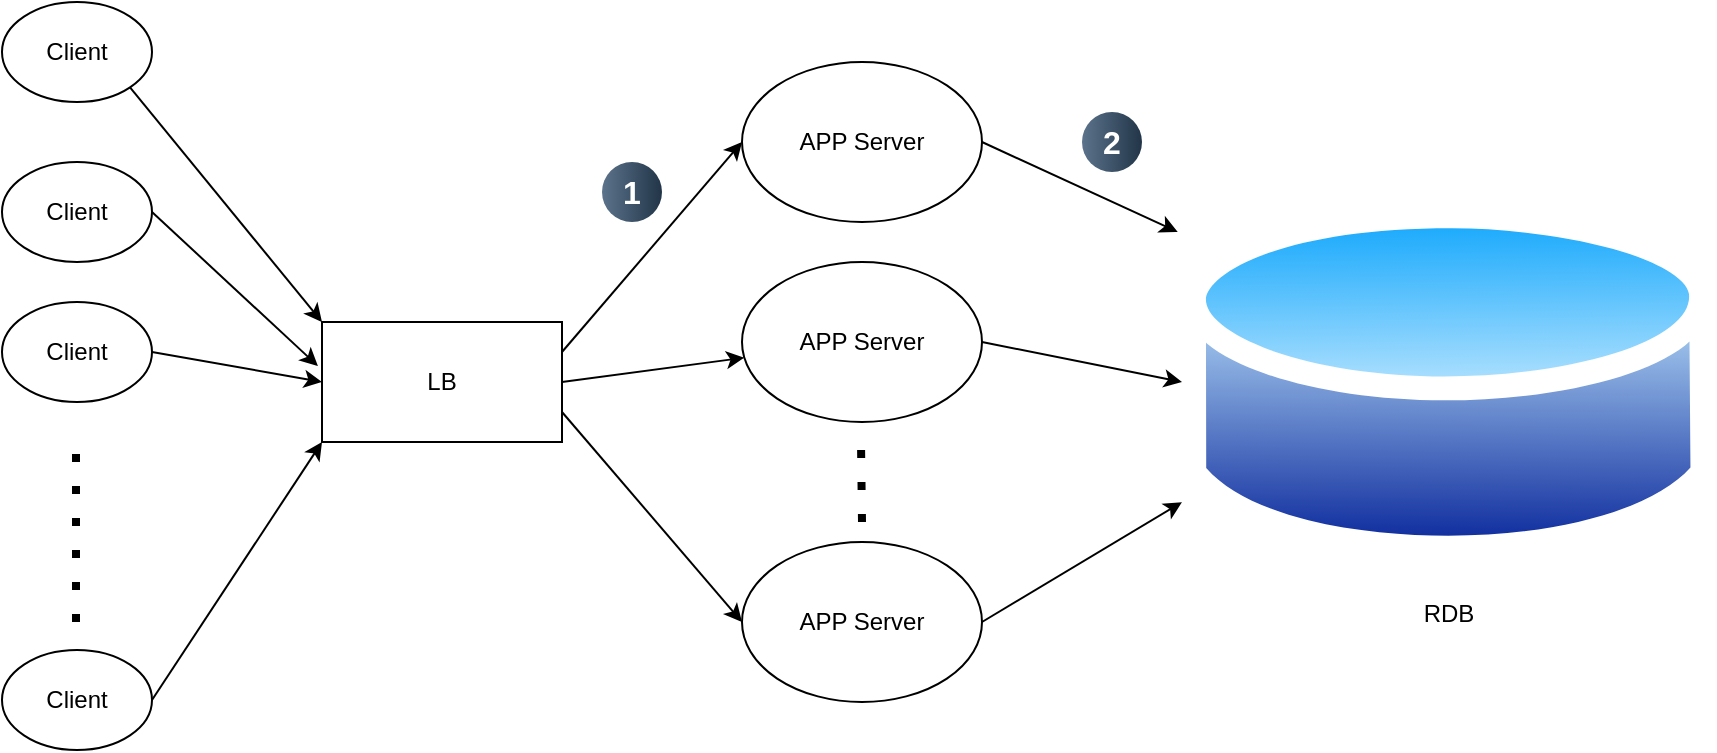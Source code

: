 <mxfile version="24.7.7">
  <diagram name="페이지-1" id="fw9UuDuVN_rB80naxK8s">
    <mxGraphModel dx="2074" dy="1121" grid="1" gridSize="10" guides="1" tooltips="1" connect="1" arrows="1" fold="1" page="1" pageScale="1" pageWidth="1169" pageHeight="827" math="0" shadow="0">
      <root>
        <mxCell id="0" />
        <mxCell id="1" parent="0" />
        <mxCell id="5jKRoTB6IzOukznULLT--3" value="Client" style="ellipse;whiteSpace=wrap;html=1;" vertex="1" parent="1">
          <mxGeometry x="80" y="40" width="75" height="50" as="geometry" />
        </mxCell>
        <mxCell id="5jKRoTB6IzOukznULLT--7" value="Client" style="ellipse;whiteSpace=wrap;html=1;" vertex="1" parent="1">
          <mxGeometry x="80" y="120" width="75" height="50" as="geometry" />
        </mxCell>
        <mxCell id="5jKRoTB6IzOukznULLT--8" value="Client" style="ellipse;whiteSpace=wrap;html=1;" vertex="1" parent="1">
          <mxGeometry x="80" y="190" width="75" height="50" as="geometry" />
        </mxCell>
        <mxCell id="5jKRoTB6IzOukznULLT--9" value="Client" style="ellipse;whiteSpace=wrap;html=1;" vertex="1" parent="1">
          <mxGeometry x="80" y="364" width="75" height="50" as="geometry" />
        </mxCell>
        <mxCell id="5jKRoTB6IzOukznULLT--10" value="" style="endArrow=none;dashed=1;html=1;dashPattern=1 3;strokeWidth=4;rounded=0;" edge="1" parent="1">
          <mxGeometry width="50" height="50" relative="1" as="geometry">
            <mxPoint x="117" y="350" as="sourcePoint" />
            <mxPoint x="117" y="260" as="targetPoint" />
          </mxGeometry>
        </mxCell>
        <mxCell id="5jKRoTB6IzOukznULLT--12" value="APP Server" style="ellipse;whiteSpace=wrap;html=1;" vertex="1" parent="1">
          <mxGeometry x="450" y="70" width="120" height="80" as="geometry" />
        </mxCell>
        <mxCell id="5jKRoTB6IzOukznULLT--13" value="LB" style="rounded=0;whiteSpace=wrap;html=1;" vertex="1" parent="1">
          <mxGeometry x="240" y="200" width="120" height="60" as="geometry" />
        </mxCell>
        <mxCell id="5jKRoTB6IzOukznULLT--14" value="RDB" style="image;aspect=fixed;perimeter=ellipsePerimeter;html=1;align=center;shadow=0;dashed=0;spacingTop=3;image=img/lib/active_directory/database.svg;" vertex="1" parent="1">
          <mxGeometry x="670" y="131.5" width="266.22" height="197" as="geometry" />
        </mxCell>
        <mxCell id="5jKRoTB6IzOukznULLT--15" value="APP Server" style="ellipse;whiteSpace=wrap;html=1;" vertex="1" parent="1">
          <mxGeometry x="450" y="170" width="120" height="80" as="geometry" />
        </mxCell>
        <mxCell id="5jKRoTB6IzOukznULLT--16" value="APP Server" style="ellipse;whiteSpace=wrap;html=1;" vertex="1" parent="1">
          <mxGeometry x="450" y="310" width="120" height="80" as="geometry" />
        </mxCell>
        <mxCell id="5jKRoTB6IzOukznULLT--17" value="" style="endArrow=none;dashed=1;html=1;dashPattern=1 3;strokeWidth=4;rounded=0;" edge="1" parent="1">
          <mxGeometry width="50" height="50" relative="1" as="geometry">
            <mxPoint x="510" y="300" as="sourcePoint" />
            <mxPoint x="509.5" y="260" as="targetPoint" />
          </mxGeometry>
        </mxCell>
        <mxCell id="5jKRoTB6IzOukznULLT--18" value="" style="endArrow=classic;html=1;rounded=0;exitX=1;exitY=1;exitDx=0;exitDy=0;entryX=0;entryY=0;entryDx=0;entryDy=0;" edge="1" parent="1" source="5jKRoTB6IzOukznULLT--3" target="5jKRoTB6IzOukznULLT--13">
          <mxGeometry width="50" height="50" relative="1" as="geometry">
            <mxPoint x="170" y="70" as="sourcePoint" />
            <mxPoint x="230" y="220" as="targetPoint" />
          </mxGeometry>
        </mxCell>
        <mxCell id="5jKRoTB6IzOukznULLT--19" value="" style="endArrow=classic;html=1;rounded=0;exitX=1;exitY=0.5;exitDx=0;exitDy=0;entryX=-0.017;entryY=0.367;entryDx=0;entryDy=0;entryPerimeter=0;" edge="1" parent="1" source="5jKRoTB6IzOukznULLT--7" target="5jKRoTB6IzOukznULLT--13">
          <mxGeometry width="50" height="50" relative="1" as="geometry">
            <mxPoint x="170" y="270" as="sourcePoint" />
            <mxPoint x="266" y="387" as="targetPoint" />
          </mxGeometry>
        </mxCell>
        <mxCell id="5jKRoTB6IzOukznULLT--20" value="" style="endArrow=classic;html=1;rounded=0;exitX=1;exitY=0.5;exitDx=0;exitDy=0;entryX=0;entryY=0.5;entryDx=0;entryDy=0;" edge="1" parent="1" source="5jKRoTB6IzOukznULLT--8" target="5jKRoTB6IzOukznULLT--13">
          <mxGeometry width="50" height="50" relative="1" as="geometry">
            <mxPoint x="200" y="300" as="sourcePoint" />
            <mxPoint x="296" y="417" as="targetPoint" />
          </mxGeometry>
        </mxCell>
        <mxCell id="5jKRoTB6IzOukznULLT--21" value="" style="endArrow=classic;html=1;rounded=0;exitX=1;exitY=0.5;exitDx=0;exitDy=0;entryX=0;entryY=1;entryDx=0;entryDy=0;" edge="1" parent="1" source="5jKRoTB6IzOukznULLT--9" target="5jKRoTB6IzOukznULLT--13">
          <mxGeometry width="50" height="50" relative="1" as="geometry">
            <mxPoint x="200" y="355" as="sourcePoint" />
            <mxPoint x="296" y="472" as="targetPoint" />
          </mxGeometry>
        </mxCell>
        <mxCell id="5jKRoTB6IzOukznULLT--22" value="" style="endArrow=classic;html=1;rounded=0;exitX=1;exitY=0.25;exitDx=0;exitDy=0;entryX=0;entryY=0.5;entryDx=0;entryDy=0;" edge="1" parent="1" source="5jKRoTB6IzOukznULLT--13" target="5jKRoTB6IzOukznULLT--12">
          <mxGeometry width="50" height="50" relative="1" as="geometry">
            <mxPoint x="380" y="83" as="sourcePoint" />
            <mxPoint x="476" y="200" as="targetPoint" />
          </mxGeometry>
        </mxCell>
        <mxCell id="5jKRoTB6IzOukznULLT--23" value="" style="endArrow=classic;html=1;rounded=0;exitX=1;exitY=0.5;exitDx=0;exitDy=0;" edge="1" parent="1" source="5jKRoTB6IzOukznULLT--13" target="5jKRoTB6IzOukznULLT--15">
          <mxGeometry width="50" height="50" relative="1" as="geometry">
            <mxPoint x="194" y="133" as="sourcePoint" />
            <mxPoint x="290" y="250" as="targetPoint" />
          </mxGeometry>
        </mxCell>
        <mxCell id="5jKRoTB6IzOukznULLT--24" value="" style="endArrow=classic;html=1;rounded=0;exitX=1;exitY=0.75;exitDx=0;exitDy=0;entryX=0;entryY=0.5;entryDx=0;entryDy=0;" edge="1" parent="1" source="5jKRoTB6IzOukznULLT--13" target="5jKRoTB6IzOukznULLT--16">
          <mxGeometry width="50" height="50" relative="1" as="geometry">
            <mxPoint x="204" y="143" as="sourcePoint" />
            <mxPoint x="300" y="260" as="targetPoint" />
          </mxGeometry>
        </mxCell>
        <mxCell id="5jKRoTB6IzOukznULLT--25" value="" style="endArrow=classic;html=1;rounded=0;exitX=1;exitY=0.5;exitDx=0;exitDy=0;entryX=-0.008;entryY=0.119;entryDx=0;entryDy=0;entryPerimeter=0;" edge="1" parent="1" source="5jKRoTB6IzOukznULLT--12" target="5jKRoTB6IzOukznULLT--14">
          <mxGeometry width="50" height="50" relative="1" as="geometry">
            <mxPoint x="214" y="153" as="sourcePoint" />
            <mxPoint x="310" y="270" as="targetPoint" />
          </mxGeometry>
        </mxCell>
        <mxCell id="5jKRoTB6IzOukznULLT--26" value="" style="endArrow=classic;html=1;rounded=0;exitX=1;exitY=0.5;exitDx=0;exitDy=0;entryX=0;entryY=0.5;entryDx=0;entryDy=0;" edge="1" parent="1" source="5jKRoTB6IzOukznULLT--15" target="5jKRoTB6IzOukznULLT--14">
          <mxGeometry width="50" height="50" relative="1" as="geometry">
            <mxPoint x="224" y="163" as="sourcePoint" />
            <mxPoint x="320" y="280" as="targetPoint" />
          </mxGeometry>
        </mxCell>
        <mxCell id="5jKRoTB6IzOukznULLT--27" value="" style="endArrow=classic;html=1;rounded=0;exitX=1;exitY=0.5;exitDx=0;exitDy=0;entryX=0;entryY=0.805;entryDx=0;entryDy=0;entryPerimeter=0;" edge="1" parent="1" source="5jKRoTB6IzOukznULLT--16" target="5jKRoTB6IzOukznULLT--14">
          <mxGeometry width="50" height="50" relative="1" as="geometry">
            <mxPoint x="234" y="173" as="sourcePoint" />
            <mxPoint x="330" y="290" as="targetPoint" />
          </mxGeometry>
        </mxCell>
        <mxCell id="5jKRoTB6IzOukznULLT--33" value="1" style="ellipse;whiteSpace=wrap;html=1;aspect=fixed;rotation=0;gradientColor=#223548;strokeColor=none;gradientDirection=east;fillColor=#5b738b;rounded=0;pointerEvents=0;fontFamily=Helvetica;fontSize=16;fontColor=#FFFFFF;spacingTop=4;spacingBottom=4;spacingLeft=4;spacingRight=4;points=[];fontStyle=1" vertex="1" parent="1">
          <mxGeometry x="380" y="120" width="30" height="30" as="geometry" />
        </mxCell>
        <mxCell id="5jKRoTB6IzOukznULLT--34" value="2" style="ellipse;whiteSpace=wrap;html=1;aspect=fixed;rotation=0;gradientColor=#223548;strokeColor=none;gradientDirection=east;fillColor=#5b738b;rounded=0;pointerEvents=0;fontFamily=Helvetica;fontSize=16;fontColor=#FFFFFF;spacingTop=4;spacingBottom=4;spacingLeft=4;spacingRight=4;points=[];fontStyle=1" vertex="1" parent="1">
          <mxGeometry x="620" y="95" width="30" height="30" as="geometry" />
        </mxCell>
      </root>
    </mxGraphModel>
  </diagram>
</mxfile>
